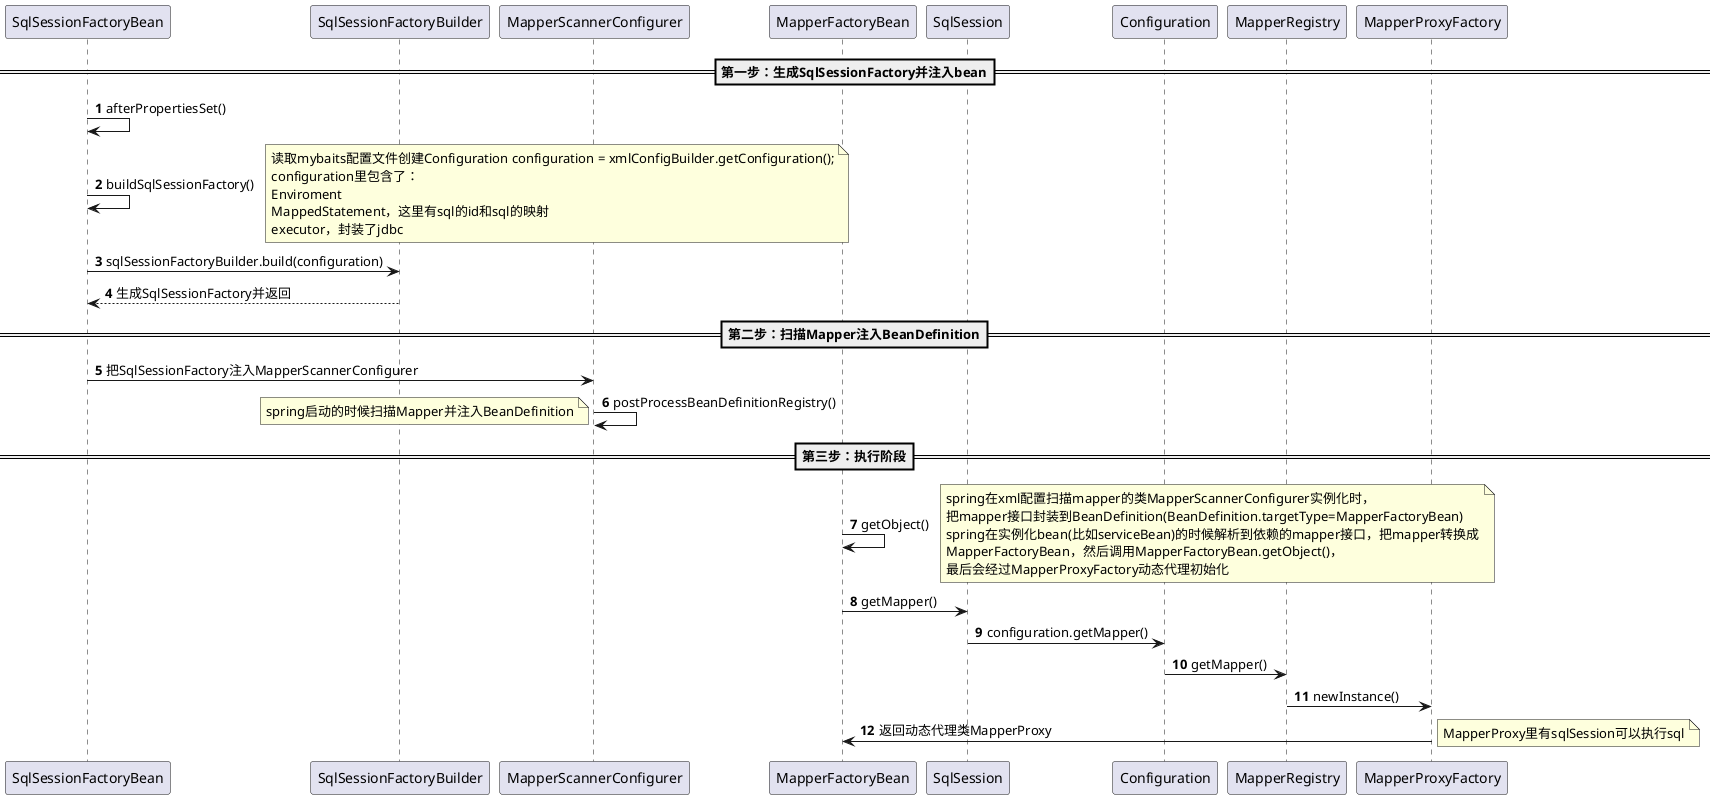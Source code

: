 @startuml
autonumber
==第一步：生成SqlSessionFactory并注入bean==
SqlSessionFactoryBean->SqlSessionFactoryBean : afterPropertiesSet()
SqlSessionFactoryBean->SqlSessionFactoryBean: buildSqlSessionFactory()

note right
读取mybaits配置文件创建Configuration configuration = xmlConfigBuilder.getConfiguration();
configuration里包含了：
Enviroment
MappedStatement，这里有sql的id和sql的映射
executor，封装了jdbc
end note

SqlSessionFactoryBean->SqlSessionFactoryBuilder: sqlSessionFactoryBuilder.build(configuration)
SqlSessionFactoryBuilder-->SqlSessionFactoryBean: 生成SqlSessionFactory并返回

==第二步：扫描Mapper注入BeanDefinition==
SqlSessionFactoryBean -> MapperScannerConfigurer: 把SqlSessionFactory注入MapperScannerConfigurer
MapperScannerConfigurer -> MapperScannerConfigurer: postProcessBeanDefinitionRegistry()
note left
spring启动的时候扫描Mapper并注入BeanDefinition
end note

==第三步：执行阶段==
MapperFactoryBean->MapperFactoryBean:getObject()
note right
    spring在xml配置扫描mapper的类MapperScannerConfigurer实例化时，
    把mapper接口封装到BeanDefinition(BeanDefinition.targetType=MapperFactoryBean)
    spring在实例化bean(比如serviceBean)的时候解析到依赖的mapper接口，把mapper转换成
    MapperFactoryBean，然后调用MapperFactoryBean.getObject()，
    最后会经过MapperProxyFactory动态代理初始化
end note
MapperFactoryBean->SqlSession:getMapper()
SqlSession->Configuration:configuration.getMapper()
Configuration->MapperRegistry:getMapper()
MapperRegistry->MapperProxyFactory:newInstance()
MapperProxyFactory->MapperFactoryBean:返回动态代理类MapperProxy
note right
    MapperProxy里有sqlSession可以执行sql
end note

@enduml
